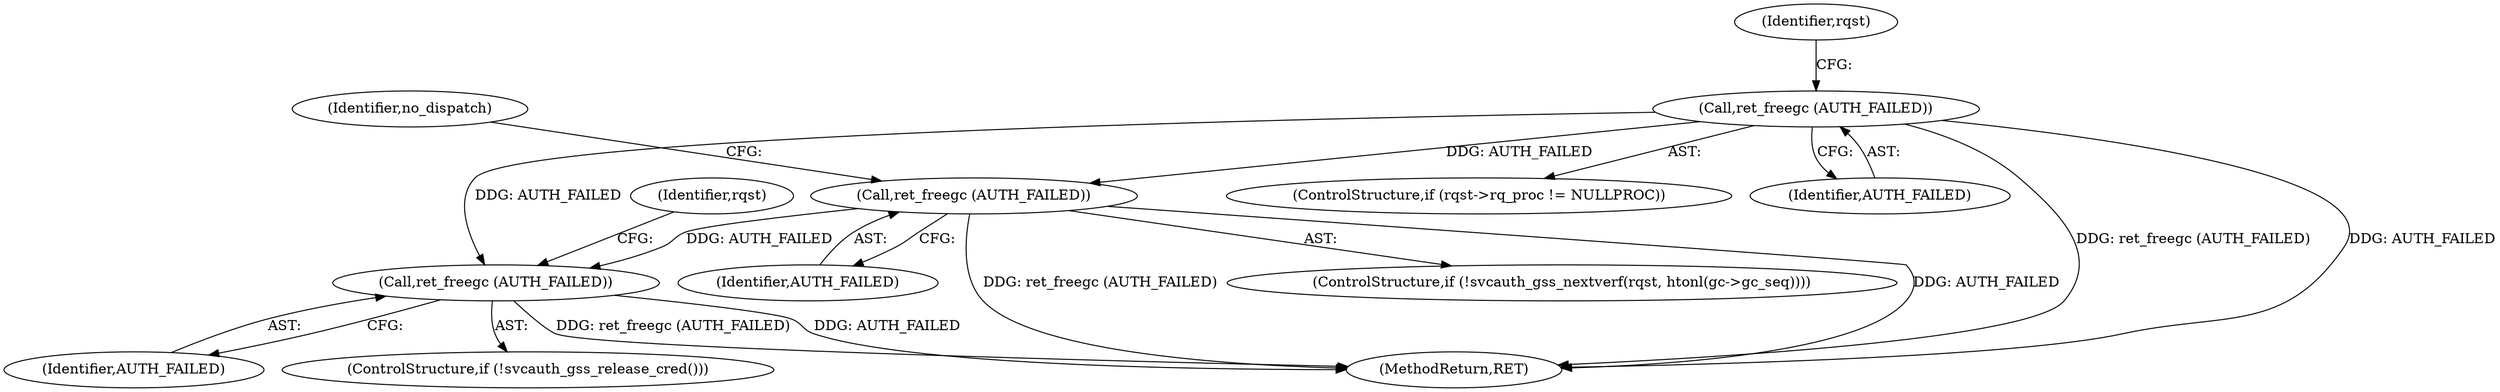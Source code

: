 digraph "0_krb5_5bb8a6b9c9eb8dd22bc9526751610aaa255ead9c@API" {
"1000559" [label="(Call,ret_freegc (AUTH_FAILED))"];
"1000577" [label="(Call,ret_freegc (AUTH_FAILED))"];
"1000599" [label="(Call,ret_freegc (AUTH_FAILED))"];
"1000600" [label="(Identifier,AUTH_FAILED)"];
"1000553" [label="(ControlStructure,if (rqst->rq_proc != NULLPROC))"];
"1000564" [label="(Identifier,rqst)"];
"1000604" [label="(Identifier,rqst)"];
"1000632" [label="(MethodReturn,RET)"];
"1000560" [label="(Identifier,AUTH_FAILED)"];
"1000559" [label="(Call,ret_freegc (AUTH_FAILED))"];
"1000599" [label="(Call,ret_freegc (AUTH_FAILED))"];
"1000596" [label="(ControlStructure,if (!svcauth_gss_release_cred()))"];
"1000581" [label="(Identifier,no_dispatch)"];
"1000577" [label="(Call,ret_freegc (AUTH_FAILED))"];
"1000569" [label="(ControlStructure,if (!svcauth_gss_nextverf(rqst, htonl(gc->gc_seq))))"];
"1000578" [label="(Identifier,AUTH_FAILED)"];
"1000559" -> "1000553"  [label="AST: "];
"1000559" -> "1000560"  [label="CFG: "];
"1000560" -> "1000559"  [label="AST: "];
"1000564" -> "1000559"  [label="CFG: "];
"1000559" -> "1000632"  [label="DDG: AUTH_FAILED"];
"1000559" -> "1000632"  [label="DDG: ret_freegc (AUTH_FAILED)"];
"1000559" -> "1000577"  [label="DDG: AUTH_FAILED"];
"1000559" -> "1000599"  [label="DDG: AUTH_FAILED"];
"1000577" -> "1000569"  [label="AST: "];
"1000577" -> "1000578"  [label="CFG: "];
"1000578" -> "1000577"  [label="AST: "];
"1000581" -> "1000577"  [label="CFG: "];
"1000577" -> "1000632"  [label="DDG: ret_freegc (AUTH_FAILED)"];
"1000577" -> "1000632"  [label="DDG: AUTH_FAILED"];
"1000577" -> "1000599"  [label="DDG: AUTH_FAILED"];
"1000599" -> "1000596"  [label="AST: "];
"1000599" -> "1000600"  [label="CFG: "];
"1000600" -> "1000599"  [label="AST: "];
"1000604" -> "1000599"  [label="CFG: "];
"1000599" -> "1000632"  [label="DDG: ret_freegc (AUTH_FAILED)"];
"1000599" -> "1000632"  [label="DDG: AUTH_FAILED"];
}
